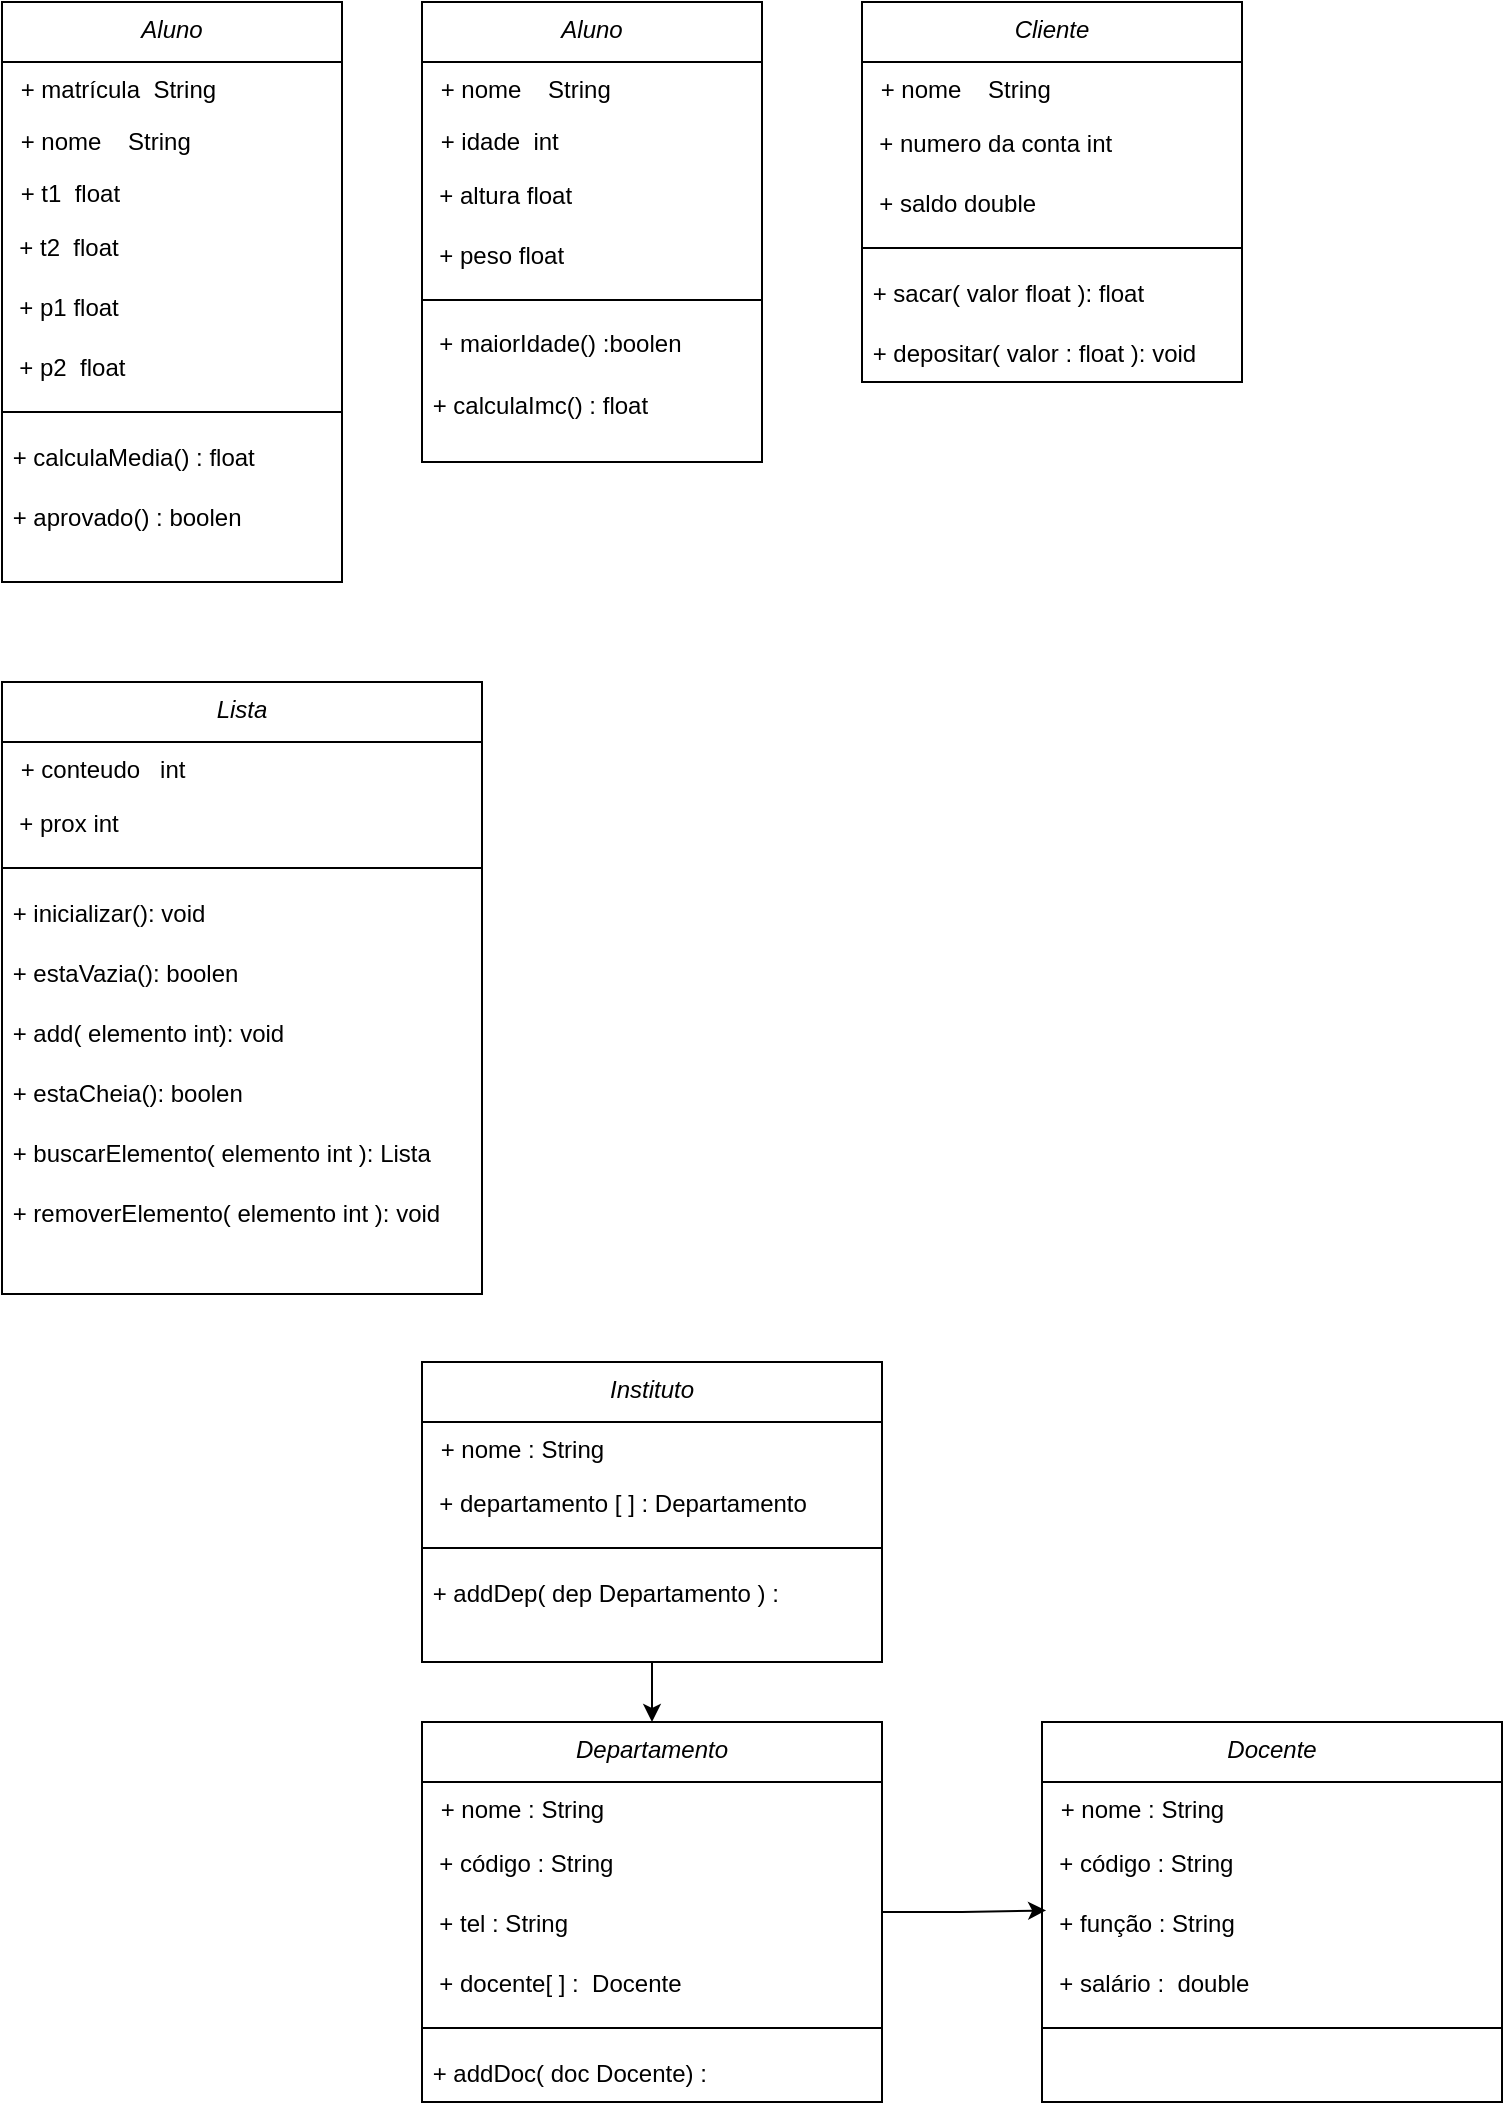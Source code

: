 <mxfile version="26.2.9">
  <diagram id="C5RBs43oDa-KdzZeNtuy" name="Page-1">
    <mxGraphModel dx="1509" dy="660" grid="1" gridSize="10" guides="1" tooltips="1" connect="1" arrows="1" fold="1" page="1" pageScale="1" pageWidth="827" pageHeight="1169" background="#ffffff" math="0" shadow="0">
      <root>
        <mxCell id="WIyWlLk6GJQsqaUBKTNV-0" />
        <mxCell id="WIyWlLk6GJQsqaUBKTNV-1" parent="WIyWlLk6GJQsqaUBKTNV-0" />
        <mxCell id="zkfFHV4jXpPFQw0GAbJ--0" value="Aluno" style="swimlane;fontStyle=2;align=center;verticalAlign=top;childLayout=stackLayout;horizontal=1;startSize=30;horizontalStack=0;resizeParent=1;resizeLast=0;collapsible=1;marginBottom=0;rounded=0;shadow=0;strokeWidth=1;" parent="WIyWlLk6GJQsqaUBKTNV-1" vertex="1">
          <mxGeometry x="70" y="60" width="170" height="290" as="geometry">
            <mxRectangle x="230" y="140" width="160" height="26" as="alternateBounds" />
          </mxGeometry>
        </mxCell>
        <mxCell id="zkfFHV4jXpPFQw0GAbJ--1" value=" + matrícula  String" style="text;align=left;verticalAlign=top;spacingLeft=4;spacingRight=4;overflow=hidden;rotatable=0;points=[[0,0.5],[1,0.5]];portConstraint=eastwest;" parent="zkfFHV4jXpPFQw0GAbJ--0" vertex="1">
          <mxGeometry y="30" width="170" height="26" as="geometry" />
        </mxCell>
        <mxCell id="J8rzcwH2Cu1GOr6zFTLM-33" value=" + nome    String" style="text;align=left;verticalAlign=top;spacingLeft=4;spacingRight=4;overflow=hidden;rotatable=0;points=[[0,0.5],[1,0.5]];portConstraint=eastwest;" parent="zkfFHV4jXpPFQw0GAbJ--0" vertex="1">
          <mxGeometry y="56" width="170" height="26" as="geometry" />
        </mxCell>
        <mxCell id="zkfFHV4jXpPFQw0GAbJ--5" value=" + t1  float" style="text;align=left;verticalAlign=top;spacingLeft=4;spacingRight=4;overflow=hidden;rotatable=0;points=[[0,0.5],[1,0.5]];portConstraint=eastwest;" parent="zkfFHV4jXpPFQw0GAbJ--0" vertex="1">
          <mxGeometry y="82" width="170" height="26" as="geometry" />
        </mxCell>
        <mxCell id="J8rzcwH2Cu1GOr6zFTLM-18" value="&amp;nbsp; + t2&amp;nbsp; float" style="text;html=1;align=left;verticalAlign=middle;resizable=0;points=[];autosize=1;strokeColor=none;fillColor=none;fontSize=12;" parent="zkfFHV4jXpPFQw0GAbJ--0" vertex="1">
          <mxGeometry y="108" width="170" height="30" as="geometry" />
        </mxCell>
        <mxCell id="J8rzcwH2Cu1GOr6zFTLM-19" value="&amp;nbsp; + p1 float" style="text;html=1;align=left;verticalAlign=middle;resizable=0;points=[];autosize=1;strokeColor=none;fillColor=none;fontSize=12;" parent="zkfFHV4jXpPFQw0GAbJ--0" vertex="1">
          <mxGeometry y="138" width="170" height="30" as="geometry" />
        </mxCell>
        <mxCell id="J8rzcwH2Cu1GOr6zFTLM-17" value="&amp;nbsp; + p2&amp;nbsp; float" style="text;html=1;align=left;verticalAlign=middle;resizable=0;points=[];autosize=1;strokeColor=none;fillColor=none;fontSize=12;" parent="zkfFHV4jXpPFQw0GAbJ--0" vertex="1">
          <mxGeometry y="168" width="170" height="30" as="geometry" />
        </mxCell>
        <mxCell id="zkfFHV4jXpPFQw0GAbJ--4" value="" style="line;html=1;strokeWidth=1;align=left;verticalAlign=middle;spacingTop=-1;spacingLeft=3;spacingRight=3;rotatable=0;labelPosition=right;points=[];portConstraint=eastwest;" parent="zkfFHV4jXpPFQw0GAbJ--0" vertex="1">
          <mxGeometry y="198" width="170" height="14" as="geometry" />
        </mxCell>
        <mxCell id="J8rzcwH2Cu1GOr6zFTLM-20" value="&lt;font style=&quot;font-size: 12px;&quot;&gt;&amp;nbsp;+ calculaMedia() : float&lt;/font&gt;" style="text;html=1;align=left;verticalAlign=middle;resizable=0;points=[];autosize=1;strokeColor=none;fillColor=none;fontSize=14;" parent="zkfFHV4jXpPFQw0GAbJ--0" vertex="1">
          <mxGeometry y="212" width="170" height="30" as="geometry" />
        </mxCell>
        <mxCell id="J8rzcwH2Cu1GOr6zFTLM-32" value="&lt;font style=&quot;font-size: 12px;&quot;&gt;&amp;nbsp;+ aprovado() : boolen&lt;/font&gt;" style="text;html=1;align=left;verticalAlign=middle;resizable=0;points=[];autosize=1;strokeColor=none;fillColor=none;fontSize=14;" parent="zkfFHV4jXpPFQw0GAbJ--0" vertex="1">
          <mxGeometry y="242" width="170" height="30" as="geometry" />
        </mxCell>
        <mxCell id="J8rzcwH2Cu1GOr6zFTLM-23" value="Aluno" style="swimlane;fontStyle=2;align=center;verticalAlign=top;childLayout=stackLayout;horizontal=1;startSize=30;horizontalStack=0;resizeParent=1;resizeLast=0;collapsible=1;marginBottom=0;rounded=0;shadow=0;strokeWidth=1;" parent="WIyWlLk6GJQsqaUBKTNV-1" vertex="1">
          <mxGeometry x="280" y="60" width="170" height="230" as="geometry">
            <mxRectangle x="230" y="140" width="160" height="26" as="alternateBounds" />
          </mxGeometry>
        </mxCell>
        <mxCell id="J8rzcwH2Cu1GOr6zFTLM-24" value=" + nome    String" style="text;align=left;verticalAlign=top;spacingLeft=4;spacingRight=4;overflow=hidden;rotatable=0;points=[[0,0.5],[1,0.5]];portConstraint=eastwest;" parent="J8rzcwH2Cu1GOr6zFTLM-23" vertex="1">
          <mxGeometry y="30" width="170" height="26" as="geometry" />
        </mxCell>
        <mxCell id="J8rzcwH2Cu1GOr6zFTLM-25" value=" + idade  int" style="text;align=left;verticalAlign=top;spacingLeft=4;spacingRight=4;overflow=hidden;rotatable=0;points=[[0,0.5],[1,0.5]];portConstraint=eastwest;" parent="J8rzcwH2Cu1GOr6zFTLM-23" vertex="1">
          <mxGeometry y="56" width="170" height="26" as="geometry" />
        </mxCell>
        <mxCell id="J8rzcwH2Cu1GOr6zFTLM-27" value="&amp;nbsp; + altura float" style="text;html=1;align=left;verticalAlign=middle;resizable=0;points=[];autosize=1;strokeColor=none;fillColor=none;fontSize=12;" parent="J8rzcwH2Cu1GOr6zFTLM-23" vertex="1">
          <mxGeometry y="82" width="170" height="30" as="geometry" />
        </mxCell>
        <mxCell id="J8rzcwH2Cu1GOr6zFTLM-26" value="&amp;nbsp; + peso float" style="text;html=1;align=left;verticalAlign=middle;resizable=0;points=[];autosize=1;strokeColor=none;fillColor=none;fontSize=12;" parent="J8rzcwH2Cu1GOr6zFTLM-23" vertex="1">
          <mxGeometry y="112" width="170" height="30" as="geometry" />
        </mxCell>
        <mxCell id="J8rzcwH2Cu1GOr6zFTLM-29" value="" style="line;html=1;strokeWidth=1;align=left;verticalAlign=middle;spacingTop=-1;spacingLeft=3;spacingRight=3;rotatable=0;labelPosition=right;points=[];portConstraint=eastwest;" parent="J8rzcwH2Cu1GOr6zFTLM-23" vertex="1">
          <mxGeometry y="142" width="170" height="14" as="geometry" />
        </mxCell>
        <mxCell id="J8rzcwH2Cu1GOr6zFTLM-34" value="&amp;nbsp; + maiorIdade() :boolen" style="text;html=1;align=left;verticalAlign=middle;resizable=0;points=[];autosize=1;strokeColor=none;fillColor=none;fontSize=12;" parent="J8rzcwH2Cu1GOr6zFTLM-23" vertex="1">
          <mxGeometry y="156" width="170" height="30" as="geometry" />
        </mxCell>
        <mxCell id="J8rzcwH2Cu1GOr6zFTLM-30" value="&lt;font style=&quot;font-size: 12px;&quot;&gt;&amp;nbsp;+ calculaImc() : float&lt;/font&gt;" style="text;html=1;align=left;verticalAlign=middle;resizable=0;points=[];autosize=1;strokeColor=none;fillColor=none;fontSize=14;" parent="J8rzcwH2Cu1GOr6zFTLM-23" vertex="1">
          <mxGeometry y="186" width="170" height="30" as="geometry" />
        </mxCell>
        <mxCell id="J8rzcwH2Cu1GOr6zFTLM-35" value="Cliente" style="swimlane;fontStyle=2;align=center;verticalAlign=top;childLayout=stackLayout;horizontal=1;startSize=30;horizontalStack=0;resizeParent=1;resizeLast=0;collapsible=1;marginBottom=0;rounded=0;shadow=0;strokeWidth=1;" parent="WIyWlLk6GJQsqaUBKTNV-1" vertex="1">
          <mxGeometry x="500" y="60" width="190" height="190" as="geometry">
            <mxRectangle x="230" y="140" width="160" height="26" as="alternateBounds" />
          </mxGeometry>
        </mxCell>
        <mxCell id="J8rzcwH2Cu1GOr6zFTLM-36" value=" + nome    String" style="text;align=left;verticalAlign=top;spacingLeft=4;spacingRight=4;overflow=hidden;rotatable=0;points=[[0,0.5],[1,0.5]];portConstraint=eastwest;" parent="J8rzcwH2Cu1GOr6zFTLM-35" vertex="1">
          <mxGeometry y="30" width="190" height="26" as="geometry" />
        </mxCell>
        <mxCell id="J8rzcwH2Cu1GOr6zFTLM-38" value="&amp;nbsp; + numero da conta int" style="text;html=1;align=left;verticalAlign=middle;resizable=0;points=[];autosize=1;strokeColor=none;fillColor=none;fontSize=12;" parent="J8rzcwH2Cu1GOr6zFTLM-35" vertex="1">
          <mxGeometry y="56" width="190" height="30" as="geometry" />
        </mxCell>
        <mxCell id="eUsMlink2i0F4bwvmF8z-3" value="&amp;nbsp; + saldo double" style="text;html=1;align=left;verticalAlign=middle;resizable=0;points=[];autosize=1;strokeColor=none;fillColor=none;fontSize=12;" vertex="1" parent="J8rzcwH2Cu1GOr6zFTLM-35">
          <mxGeometry y="86" width="190" height="30" as="geometry" />
        </mxCell>
        <mxCell id="J8rzcwH2Cu1GOr6zFTLM-41" value="" style="line;html=1;strokeWidth=1;align=left;verticalAlign=middle;spacingTop=-1;spacingLeft=3;spacingRight=3;rotatable=0;labelPosition=right;points=[];portConstraint=eastwest;" parent="J8rzcwH2Cu1GOr6zFTLM-35" vertex="1">
          <mxGeometry y="116" width="190" height="14" as="geometry" />
        </mxCell>
        <mxCell id="J8rzcwH2Cu1GOr6zFTLM-45" value="&lt;font style=&quot;font-size: 12px;&quot;&gt;&amp;nbsp;+ sacar( valor float ): float&lt;/font&gt;" style="text;html=1;align=left;verticalAlign=middle;resizable=0;points=[];autosize=1;strokeColor=none;fillColor=none;fontSize=14;" parent="J8rzcwH2Cu1GOr6zFTLM-35" vertex="1">
          <mxGeometry y="130" width="190" height="30" as="geometry" />
        </mxCell>
        <mxCell id="J8rzcwH2Cu1GOr6zFTLM-43" value="&lt;font style=&quot;font-size: 12px;&quot;&gt;&amp;nbsp;+ depositar( valor : float ): void&lt;/font&gt;" style="text;html=1;align=left;verticalAlign=middle;resizable=0;points=[];autosize=1;strokeColor=none;fillColor=none;fontSize=14;" parent="J8rzcwH2Cu1GOr6zFTLM-35" vertex="1">
          <mxGeometry y="160" width="190" height="30" as="geometry" />
        </mxCell>
        <mxCell id="J8rzcwH2Cu1GOr6zFTLM-46" style="edgeStyle=none;curved=1;rounded=0;orthogonalLoop=1;jettySize=auto;html=1;entryX=0.5;entryY=1;entryDx=0;entryDy=0;fontSize=12;startSize=8;endSize=8;" parent="WIyWlLk6GJQsqaUBKTNV-1" source="J8rzcwH2Cu1GOr6zFTLM-35" target="J8rzcwH2Cu1GOr6zFTLM-35" edge="1">
          <mxGeometry relative="1" as="geometry" />
        </mxCell>
        <mxCell id="J8rzcwH2Cu1GOr6zFTLM-49" value="Lista" style="swimlane;fontStyle=2;align=center;verticalAlign=top;childLayout=stackLayout;horizontal=1;startSize=30;horizontalStack=0;resizeParent=1;resizeLast=0;collapsible=1;marginBottom=0;rounded=0;shadow=0;strokeWidth=1;" parent="WIyWlLk6GJQsqaUBKTNV-1" vertex="1">
          <mxGeometry x="70" y="400" width="240" height="306" as="geometry">
            <mxRectangle x="230" y="140" width="160" height="26" as="alternateBounds" />
          </mxGeometry>
        </mxCell>
        <mxCell id="J8rzcwH2Cu1GOr6zFTLM-50" value=" + conteudo   int" style="text;align=left;verticalAlign=top;spacingLeft=4;spacingRight=4;overflow=hidden;rotatable=0;points=[[0,0.5],[1,0.5]];portConstraint=eastwest;" parent="J8rzcwH2Cu1GOr6zFTLM-49" vertex="1">
          <mxGeometry y="30" width="240" height="26" as="geometry" />
        </mxCell>
        <mxCell id="6FelVTZvvt3Qf9dRXcuE-7" value="&amp;nbsp; + prox int" style="text;html=1;align=left;verticalAlign=middle;resizable=0;points=[];autosize=1;strokeColor=none;fillColor=none;labelPosition=center;verticalLabelPosition=middle;" parent="J8rzcwH2Cu1GOr6zFTLM-49" vertex="1">
          <mxGeometry y="56" width="240" height="30" as="geometry" />
        </mxCell>
        <mxCell id="J8rzcwH2Cu1GOr6zFTLM-53" value="" style="line;html=1;strokeWidth=1;align=left;verticalAlign=middle;spacingTop=-1;spacingLeft=3;spacingRight=3;rotatable=0;labelPosition=right;points=[];portConstraint=eastwest;" parent="J8rzcwH2Cu1GOr6zFTLM-49" vertex="1">
          <mxGeometry y="86" width="240" height="14" as="geometry" />
        </mxCell>
        <mxCell id="J8rzcwH2Cu1GOr6zFTLM-54" value="&lt;font style=&quot;font-size: 12px;&quot;&gt;&amp;nbsp;+ inicializar(): void&lt;/font&gt;" style="text;html=1;align=left;verticalAlign=middle;resizable=0;points=[];autosize=1;strokeColor=none;fillColor=none;fontSize=14;" parent="J8rzcwH2Cu1GOr6zFTLM-49" vertex="1">
          <mxGeometry y="100" width="240" height="30" as="geometry" />
        </mxCell>
        <mxCell id="J8rzcwH2Cu1GOr6zFTLM-56" value="&lt;font style=&quot;font-size: 12px;&quot;&gt;&amp;nbsp;+ estaVazia(): boolen&lt;/font&gt;" style="text;html=1;align=left;verticalAlign=middle;resizable=0;points=[];autosize=1;strokeColor=none;fillColor=none;fontSize=14;" parent="J8rzcwH2Cu1GOr6zFTLM-49" vertex="1">
          <mxGeometry y="130" width="240" height="30" as="geometry" />
        </mxCell>
        <mxCell id="J8rzcwH2Cu1GOr6zFTLM-55" value="&lt;font style=&quot;font-size: 12px;&quot;&gt;&amp;nbsp;+ add( elemento int): void&lt;/font&gt;" style="text;html=1;align=left;verticalAlign=middle;resizable=0;points=[];autosize=1;strokeColor=none;fillColor=none;fontSize=14;" parent="J8rzcwH2Cu1GOr6zFTLM-49" vertex="1">
          <mxGeometry y="160" width="240" height="30" as="geometry" />
        </mxCell>
        <mxCell id="J8rzcwH2Cu1GOr6zFTLM-57" value="&lt;font style=&quot;font-size: 12px;&quot;&gt;&amp;nbsp;+ estaCheia(): boolen&lt;/font&gt;" style="text;html=1;align=left;verticalAlign=middle;resizable=0;points=[];autosize=1;strokeColor=none;fillColor=none;fontSize=14;" parent="J8rzcwH2Cu1GOr6zFTLM-49" vertex="1">
          <mxGeometry y="190" width="240" height="30" as="geometry" />
        </mxCell>
        <mxCell id="J8rzcwH2Cu1GOr6zFTLM-68" value="&lt;font style=&quot;font-size: 12px;&quot;&gt;&amp;nbsp;+ buscarElemento( elemento int ): Lista&lt;/font&gt;" style="text;html=1;align=left;verticalAlign=middle;resizable=0;points=[];autosize=1;strokeColor=none;fillColor=none;fontSize=14;" parent="J8rzcwH2Cu1GOr6zFTLM-49" vertex="1">
          <mxGeometry y="220" width="240" height="30" as="geometry" />
        </mxCell>
        <mxCell id="J8rzcwH2Cu1GOr6zFTLM-67" value="&lt;font style=&quot;font-size: 12px;&quot;&gt;&amp;nbsp;+ removerElemento( elemento int ): void&lt;/font&gt;" style="text;html=1;align=left;verticalAlign=middle;resizable=0;points=[];autosize=1;strokeColor=none;fillColor=none;fontSize=14;" parent="J8rzcwH2Cu1GOr6zFTLM-49" vertex="1">
          <mxGeometry y="250" width="240" height="30" as="geometry" />
        </mxCell>
        <mxCell id="eUsMlink2i0F4bwvmF8z-0" style="edgeStyle=orthogonalEdgeStyle;rounded=0;orthogonalLoop=1;jettySize=auto;html=1;entryX=0.5;entryY=0;entryDx=0;entryDy=0;" edge="1" parent="WIyWlLk6GJQsqaUBKTNV-1" source="6FelVTZvvt3Qf9dRXcuE-8" target="6FelVTZvvt3Qf9dRXcuE-18">
          <mxGeometry relative="1" as="geometry" />
        </mxCell>
        <mxCell id="6FelVTZvvt3Qf9dRXcuE-8" value="Instituto" style="swimlane;fontStyle=2;align=center;verticalAlign=top;childLayout=stackLayout;horizontal=1;startSize=30;horizontalStack=0;resizeParent=1;resizeLast=0;collapsible=1;marginBottom=0;rounded=0;shadow=0;strokeWidth=1;" parent="WIyWlLk6GJQsqaUBKTNV-1" vertex="1">
          <mxGeometry x="280" y="740" width="230" height="150" as="geometry">
            <mxRectangle x="230" y="140" width="160" height="26" as="alternateBounds" />
          </mxGeometry>
        </mxCell>
        <mxCell id="6FelVTZvvt3Qf9dRXcuE-10" value=" + nome : String" style="text;align=left;verticalAlign=top;spacingLeft=4;spacingRight=4;overflow=hidden;rotatable=0;points=[[0,0.5],[1,0.5]];portConstraint=eastwest;" parent="6FelVTZvvt3Qf9dRXcuE-8" vertex="1">
          <mxGeometry y="30" width="230" height="26" as="geometry" />
        </mxCell>
        <mxCell id="6FelVTZvvt3Qf9dRXcuE-14" value="&amp;nbsp; + departamento [ ] : Departamento&amp;nbsp;" style="text;html=1;align=left;verticalAlign=middle;resizable=0;points=[];autosize=1;strokeColor=none;fillColor=none;fontSize=12;" parent="6FelVTZvvt3Qf9dRXcuE-8" vertex="1">
          <mxGeometry y="56" width="230" height="30" as="geometry" />
        </mxCell>
        <mxCell id="6FelVTZvvt3Qf9dRXcuE-15" value="" style="line;html=1;strokeWidth=1;align=left;verticalAlign=middle;spacingTop=-1;spacingLeft=3;spacingRight=3;rotatable=0;labelPosition=right;points=[];portConstraint=eastwest;" parent="6FelVTZvvt3Qf9dRXcuE-8" vertex="1">
          <mxGeometry y="86" width="230" height="14" as="geometry" />
        </mxCell>
        <mxCell id="6FelVTZvvt3Qf9dRXcuE-16" value="&lt;font style=&quot;font-size: 12px;&quot;&gt;&amp;nbsp;+ addDep( dep Departamento ) :&amp;nbsp;&lt;/font&gt;" style="text;html=1;align=left;verticalAlign=middle;resizable=0;points=[];autosize=1;strokeColor=none;fillColor=none;fontSize=14;" parent="6FelVTZvvt3Qf9dRXcuE-8" vertex="1">
          <mxGeometry y="100" width="230" height="30" as="geometry" />
        </mxCell>
        <mxCell id="6FelVTZvvt3Qf9dRXcuE-18" value="Departamento" style="swimlane;fontStyle=2;align=center;verticalAlign=top;childLayout=stackLayout;horizontal=1;startSize=30;horizontalStack=0;resizeParent=1;resizeLast=0;collapsible=1;marginBottom=0;rounded=0;shadow=0;strokeWidth=1;" parent="WIyWlLk6GJQsqaUBKTNV-1" vertex="1">
          <mxGeometry x="280" y="920" width="230" height="190" as="geometry">
            <mxRectangle x="230" y="140" width="160" height="26" as="alternateBounds" />
          </mxGeometry>
        </mxCell>
        <mxCell id="6FelVTZvvt3Qf9dRXcuE-19" value=" + nome : String" style="text;align=left;verticalAlign=top;spacingLeft=4;spacingRight=4;overflow=hidden;rotatable=0;points=[[0,0.5],[1,0.5]];portConstraint=eastwest;" parent="6FelVTZvvt3Qf9dRXcuE-18" vertex="1">
          <mxGeometry y="30" width="230" height="26" as="geometry" />
        </mxCell>
        <mxCell id="6FelVTZvvt3Qf9dRXcuE-20" value="&amp;nbsp; + código : String" style="text;html=1;align=left;verticalAlign=middle;resizable=0;points=[];autosize=1;strokeColor=none;fillColor=none;fontSize=12;" parent="6FelVTZvvt3Qf9dRXcuE-18" vertex="1">
          <mxGeometry y="56" width="230" height="30" as="geometry" />
        </mxCell>
        <mxCell id="6FelVTZvvt3Qf9dRXcuE-31" value="&amp;nbsp; + tel : String" style="text;html=1;align=left;verticalAlign=middle;resizable=0;points=[];autosize=1;strokeColor=none;fillColor=none;fontSize=12;" parent="6FelVTZvvt3Qf9dRXcuE-18" vertex="1">
          <mxGeometry y="86" width="230" height="30" as="geometry" />
        </mxCell>
        <mxCell id="6FelVTZvvt3Qf9dRXcuE-23" value="&amp;nbsp; + docente[ ] :&amp;nbsp; Docente&amp;nbsp;" style="text;html=1;align=left;verticalAlign=middle;resizable=0;points=[];autosize=1;strokeColor=none;fillColor=none;fontSize=12;" parent="6FelVTZvvt3Qf9dRXcuE-18" vertex="1">
          <mxGeometry y="116" width="230" height="30" as="geometry" />
        </mxCell>
        <mxCell id="6FelVTZvvt3Qf9dRXcuE-21" value="" style="line;html=1;strokeWidth=1;align=left;verticalAlign=middle;spacingTop=-1;spacingLeft=3;spacingRight=3;rotatable=0;labelPosition=right;points=[];portConstraint=eastwest;" parent="6FelVTZvvt3Qf9dRXcuE-18" vertex="1">
          <mxGeometry y="146" width="230" height="14" as="geometry" />
        </mxCell>
        <mxCell id="6FelVTZvvt3Qf9dRXcuE-22" value="&lt;font style=&quot;font-size: 12px;&quot;&gt;&amp;nbsp;+ addDoc( doc Docente) :&amp;nbsp;&lt;/font&gt;" style="text;html=1;align=left;verticalAlign=middle;resizable=0;points=[];autosize=1;strokeColor=none;fillColor=none;fontSize=14;" parent="6FelVTZvvt3Qf9dRXcuE-18" vertex="1">
          <mxGeometry y="160" width="230" height="30" as="geometry" />
        </mxCell>
        <mxCell id="6FelVTZvvt3Qf9dRXcuE-32" value="Docente" style="swimlane;fontStyle=2;align=center;verticalAlign=top;childLayout=stackLayout;horizontal=1;startSize=30;horizontalStack=0;resizeParent=1;resizeLast=0;collapsible=1;marginBottom=0;rounded=0;shadow=0;strokeWidth=1;" parent="WIyWlLk6GJQsqaUBKTNV-1" vertex="1">
          <mxGeometry x="590" y="920" width="230" height="190" as="geometry">
            <mxRectangle x="160" y="950" width="160" height="26" as="alternateBounds" />
          </mxGeometry>
        </mxCell>
        <mxCell id="6FelVTZvvt3Qf9dRXcuE-33" value=" + nome : String" style="text;align=left;verticalAlign=top;spacingLeft=4;spacingRight=4;overflow=hidden;rotatable=0;points=[[0,0.5],[1,0.5]];portConstraint=eastwest;" parent="6FelVTZvvt3Qf9dRXcuE-32" vertex="1">
          <mxGeometry y="30" width="230" height="26" as="geometry" />
        </mxCell>
        <mxCell id="6FelVTZvvt3Qf9dRXcuE-34" value="&amp;nbsp; + código : String" style="text;html=1;align=left;verticalAlign=middle;resizable=0;points=[];autosize=1;strokeColor=none;fillColor=none;fontSize=12;" parent="6FelVTZvvt3Qf9dRXcuE-32" vertex="1">
          <mxGeometry y="56" width="230" height="30" as="geometry" />
        </mxCell>
        <mxCell id="6FelVTZvvt3Qf9dRXcuE-35" value="&amp;nbsp; + função : String" style="text;html=1;align=left;verticalAlign=middle;resizable=0;points=[];autosize=1;strokeColor=none;fillColor=none;fontSize=12;" parent="6FelVTZvvt3Qf9dRXcuE-32" vertex="1">
          <mxGeometry y="86" width="230" height="30" as="geometry" />
        </mxCell>
        <mxCell id="6FelVTZvvt3Qf9dRXcuE-36" value="&amp;nbsp; + salário :&amp;nbsp; double&amp;nbsp;" style="text;html=1;align=left;verticalAlign=middle;resizable=0;points=[];autosize=1;strokeColor=none;fillColor=none;fontSize=12;" parent="6FelVTZvvt3Qf9dRXcuE-32" vertex="1">
          <mxGeometry y="116" width="230" height="30" as="geometry" />
        </mxCell>
        <mxCell id="6FelVTZvvt3Qf9dRXcuE-37" value="" style="line;html=1;strokeWidth=1;align=left;verticalAlign=middle;spacingTop=-1;spacingLeft=3;spacingRight=3;rotatable=0;labelPosition=right;points=[];portConstraint=eastwest;" parent="6FelVTZvvt3Qf9dRXcuE-32" vertex="1">
          <mxGeometry y="146" width="230" height="14" as="geometry" />
        </mxCell>
        <mxCell id="eUsMlink2i0F4bwvmF8z-1" style="edgeStyle=orthogonalEdgeStyle;rounded=0;orthogonalLoop=1;jettySize=auto;html=1;entryX=0.009;entryY=0.273;entryDx=0;entryDy=0;entryPerimeter=0;" edge="1" parent="WIyWlLk6GJQsqaUBKTNV-1" source="6FelVTZvvt3Qf9dRXcuE-18" target="6FelVTZvvt3Qf9dRXcuE-35">
          <mxGeometry relative="1" as="geometry" />
        </mxCell>
      </root>
    </mxGraphModel>
  </diagram>
</mxfile>
